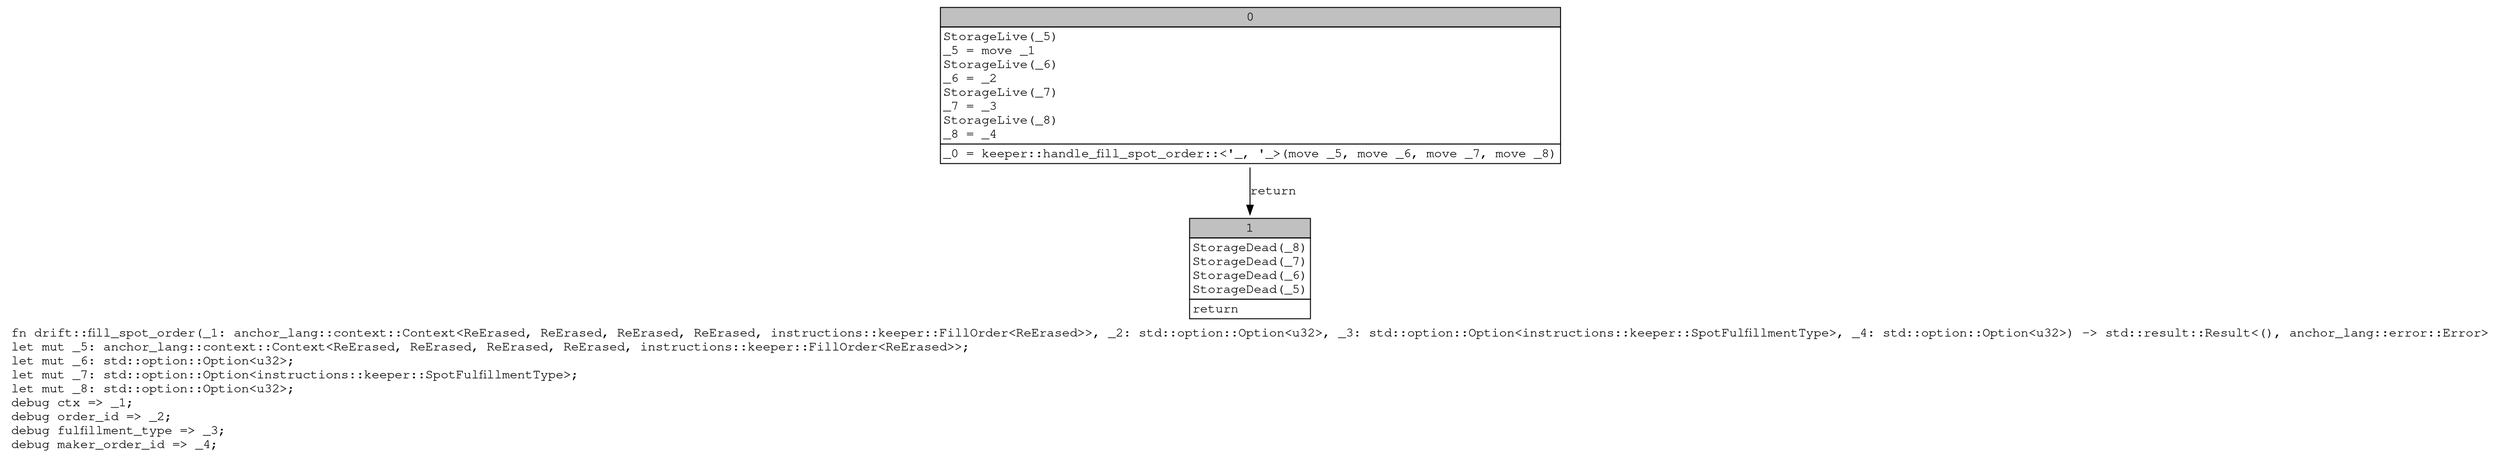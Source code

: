 digraph Mir_0_19895 {
    graph [fontname="Courier, monospace"];
    node [fontname="Courier, monospace"];
    edge [fontname="Courier, monospace"];
    label=<fn drift::fill_spot_order(_1: anchor_lang::context::Context&lt;ReErased, ReErased, ReErased, ReErased, instructions::keeper::FillOrder&lt;ReErased&gt;&gt;, _2: std::option::Option&lt;u32&gt;, _3: std::option::Option&lt;instructions::keeper::SpotFulfillmentType&gt;, _4: std::option::Option&lt;u32&gt;) -&gt; std::result::Result&lt;(), anchor_lang::error::Error&gt;<br align="left"/>let mut _5: anchor_lang::context::Context&lt;ReErased, ReErased, ReErased, ReErased, instructions::keeper::FillOrder&lt;ReErased&gt;&gt;;<br align="left"/>let mut _6: std::option::Option&lt;u32&gt;;<br align="left"/>let mut _7: std::option::Option&lt;instructions::keeper::SpotFulfillmentType&gt;;<br align="left"/>let mut _8: std::option::Option&lt;u32&gt;;<br align="left"/>debug ctx =&gt; _1;<br align="left"/>debug order_id =&gt; _2;<br align="left"/>debug fulfillment_type =&gt; _3;<br align="left"/>debug maker_order_id =&gt; _4;<br align="left"/>>;
    bb0__0_19895 [shape="none", label=<<table border="0" cellborder="1" cellspacing="0"><tr><td bgcolor="gray" align="center" colspan="1">0</td></tr><tr><td align="left" balign="left">StorageLive(_5)<br/>_5 = move _1<br/>StorageLive(_6)<br/>_6 = _2<br/>StorageLive(_7)<br/>_7 = _3<br/>StorageLive(_8)<br/>_8 = _4<br/></td></tr><tr><td align="left">_0 = keeper::handle_fill_spot_order::&lt;'_, '_&gt;(move _5, move _6, move _7, move _8)</td></tr></table>>];
    bb1__0_19895 [shape="none", label=<<table border="0" cellborder="1" cellspacing="0"><tr><td bgcolor="gray" align="center" colspan="1">1</td></tr><tr><td align="left" balign="left">StorageDead(_8)<br/>StorageDead(_7)<br/>StorageDead(_6)<br/>StorageDead(_5)<br/></td></tr><tr><td align="left">return</td></tr></table>>];
    bb0__0_19895 -> bb1__0_19895 [label="return"];
}
